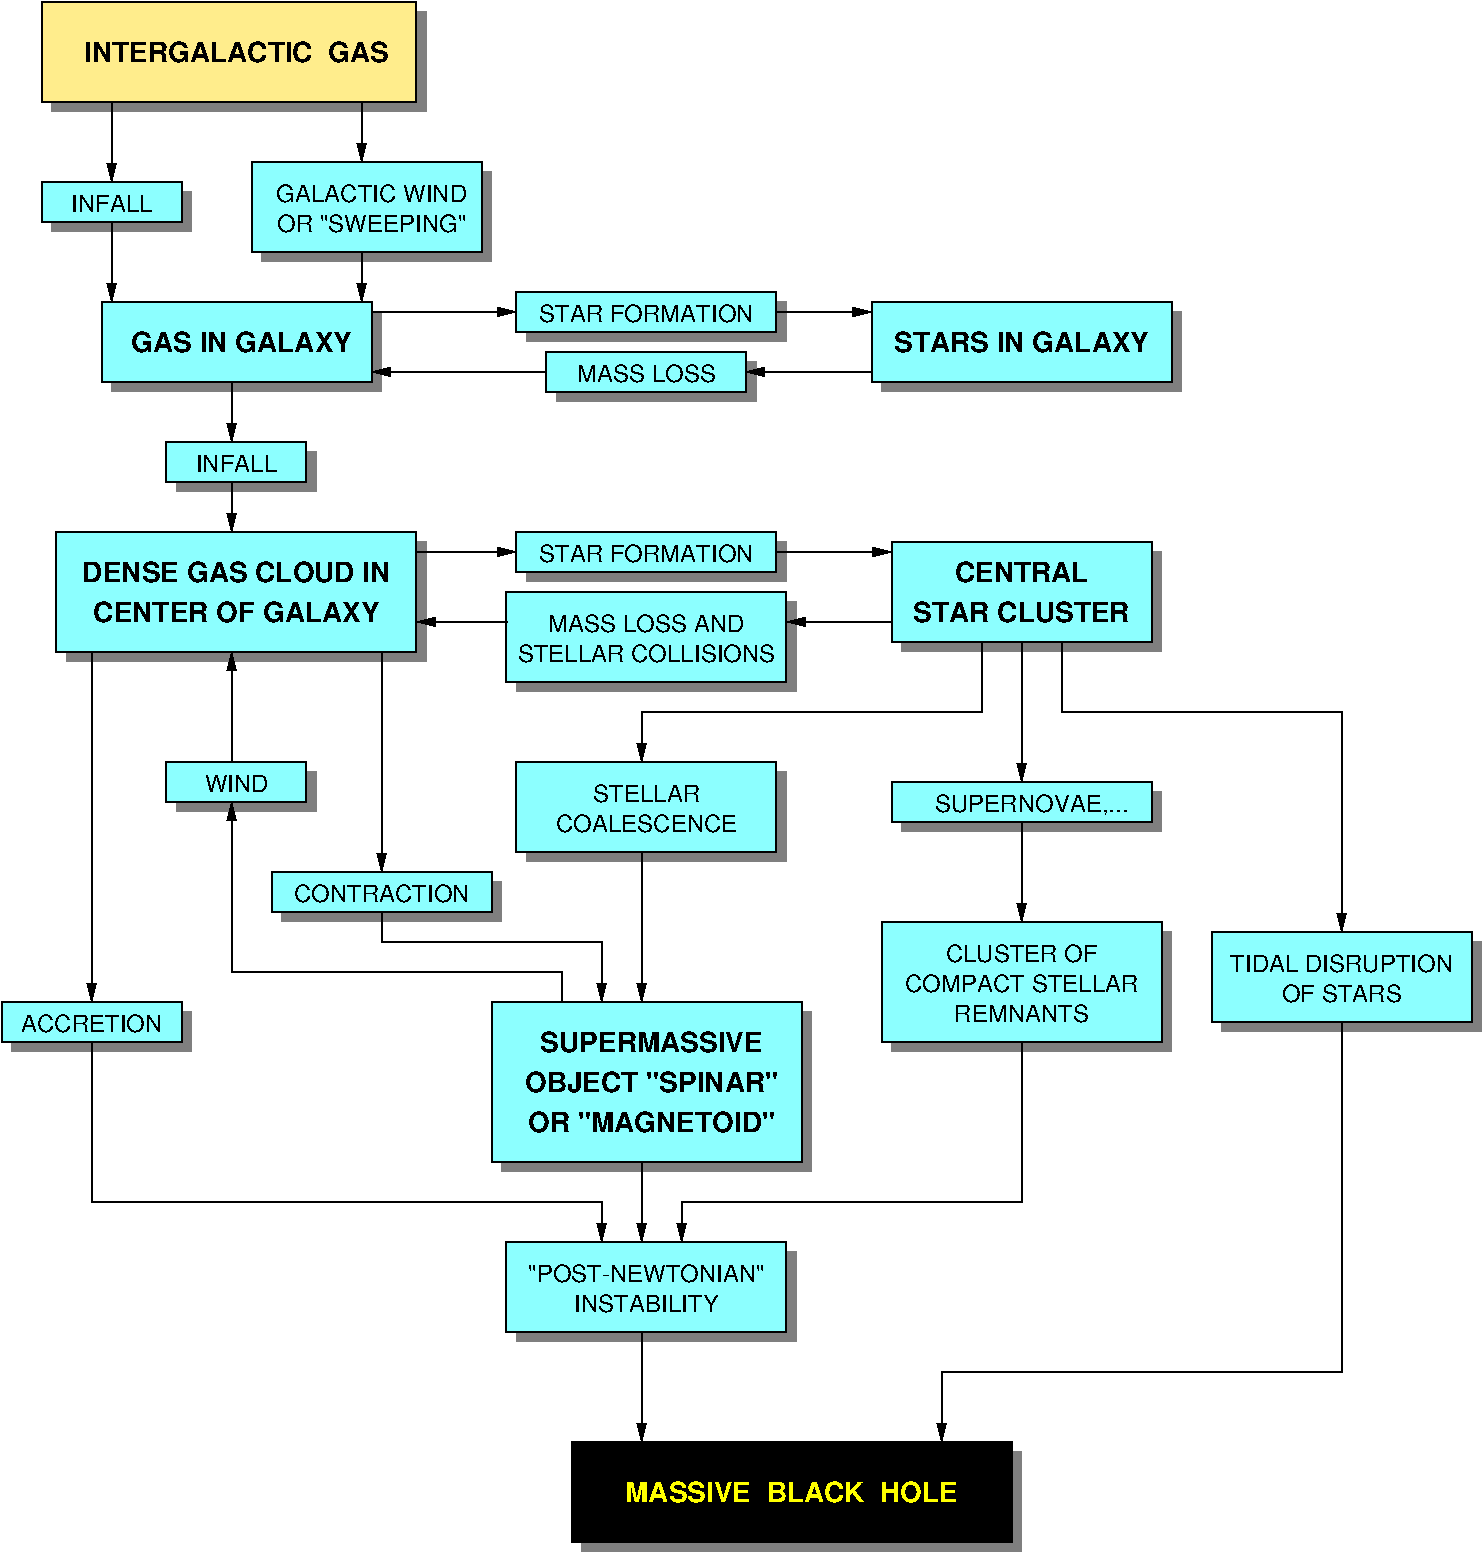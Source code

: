 #FIG 3.2
Landscape
Center
Inches
Letter  
100.00
Single
-2
1200 2
6 750 1500 1800 1800
2 2 0 1 0 3 105 0 31 0.000 0 0 -1 0 0 5
	 1800 1800 750 1800 750 1500 1800 1500 1800 1800
4 1 0 100 0 16 12 0.0000 4 135 645 1275 1725 INFALL\001
-6
6 2325 1350 4050 2025
6 2490 1515 3960 1875
4 1 0 100 0 16 12 0.0000 4 135 1470 3225 1650 GALACTIC WIND\001
4 1 0 100 0 16 12 0.0000 4 135 1440 3225 1875 OR "SWEEPING"\001
-6
2 2 0 1 0 3 105 0 31 0.000 0 0 -1 0 0 5
	 2325 1350 4050 1350 4050 2025 2325 2025 2325 1350
-6
6 2475 6675 4125 6975
2 2 0 1 0 3 105 0 31 0.000 0 0 -1 0 0 5
	 2475 6675 4125 6675 4125 6975 2475 6975 2475 6675
4 1 0 100 0 16 12 0.0000 4 135 1350 3300 6900 CONTRACTION\001
-6
6 6975 2400 9225 3000
2 2 0 1 0 3 105 0 31 0.000 0 0 -1 0 0 5
	 9225 3000 6975 3000 6975 2400 9225 2400 9225 3000
4 1 0 100 0 18 14 0.0000 4 165 1950 8100 2775 STARS IN GALAXY\001
-6
6 7125 4200 9075 4950
2 2 0 1 0 3 105 0 31 0.000 0 0 -1 0 0 5
	 7125 4200 9075 4200 9075 4950 7125 4950 7125 4200
4 1 0 100 0 18 14 0.0000 4 165 1020 8100 4500 CENTRAL\001
4 1 0 100 0 18 14 0.0000 4 165 1665 8100 4800 STAR CLUSTER\001
-6
6 7125 6000 9075 6300
2 2 0 1 0 3 105 0 31 0.000 0 0 -1 0 0 5
	 7125 6000 9075 6000 9075 6300 7125 6300 7125 6000
4 1 0 100 0 16 12 0.0000 4 165 1470 8175 6225 SUPERNOVAE,...\001
-6
6 7050 7050 9150 7950
6 7193 7215 9008 7800
4 1 0 100 0 16 12 0.0000 4 135 1035 8100 7800 REMNANTS\001
4 1 0 100 0 16 12 0.0000 4 135 1155 8100 7350 CLUSTER OF\001
4 1 0 100 0 16 12 0.0000 4 135 1815 8100 7575 COMPACT STELLAR\001
-6
2 2 0 1 0 3 105 0 31 0.000 0 0 -1 0 0 5
	 7050 7050 9150 7050 9150 7950 7050 7950 7050 7050
-6
6 4312 2325 6262 2625
2 2 0 1 0 3 105 0 31 0.000 0 0 -1 0 0 5
	 4312 2325 6262 2325 6262 2625 4312 2625 4312 2325
4 1 0 100 0 16 12 0.0000 4 135 1665 5287 2550 STAR FORMATION\001
-6
6 4537 2775 6037 3075
2 2 0 1 0 3 105 0 31 0.000 0 0 -1 0 0 5
	 4537 2775 6037 2775 6037 3075 4537 3075 4537 2775
4 1 0 100 0 16 12 0.0000 4 135 1095 5287 3000 MASS LOSS\001
-6
6 4312 4125 6262 4425
2 2 0 1 0 3 105 0 31 0.000 0 0 -1 0 0 5
	 4312 4125 6262 4125 6262 4425 4312 4425 4312 4125
4 1 0 100 0 16 12 0.0000 4 135 1665 5287 4350 STAR FORMATION\001
-6
6 4237 4575 6337 5250
6 4297 4740 6277 5100
4 1 0 100 0 16 12 0.0000 4 135 1560 5287 4875 MASS LOSS AND\001
4 1 0 100 0 16 12 0.0000 4 135 1980 5287 5100 STELLAR COLLISIONS\001
-6
2 2 0 1 0 3 105 0 31 0.000 0 0 -1 0 0 5
	 4237 4575 6337 4575 6337 5250 4237 5250 4237 4575
-6
6 4312 5850 6262 6525
6 4582 6015 5992 6375
4 1 0 100 0 16 12 0.0000 4 135 810 5287 6150 STELLAR\001
4 1 0 100 0 16 12 0.0000 4 135 1410 5287 6375 COALESCENCE\001
-6
2 2 0 1 0 3 105 0 31 0.000 0 0 -1 0 0 5
	 4312 5850 6262 5850 6262 6525 4312 6525 4312 5850
-6
6 4125 7650 6450 8850
6 4335 7860 6315 8625
4 1 0 100 0 18 14 0.0000 4 165 1755 5325 8025 SUPERMASSIVE\001
4 1 0 100 0 18 14 0.0000 4 165 1980 5325 8325 OBJECT "SPINAR"\001
4 1 0 100 0 18 14 0.0000 4 165 1950 5325 8625 OR "MAGNETOID"\001
-6
2 2 0 1 0 3 105 0 31 0.000 0 0 -1 0 0 5
	 4125 7650 6450 7650 6450 8850 4125 8850 4125 7650
-6
6 4237 9450 6337 10125
6 4342 9615 6232 9975
4 1 0 100 0 16 12 0.0000 4 135 1890 5287 9750 "POST-NEWTONIAN"\001
4 1 0 100 0 16 12 0.0000 4 135 1095 5287 9975 INSTABILITY\001
-6
2 2 0 1 0 3 105 0 31 0.000 0 0 -1 0 0 5
	 4237 9450 6337 9450 6337 10125 4237 10125 4237 9450
-6
6 1200 2400 3225 3000
2 2 0 1 0 3 105 0 31 0.000 0 0 -1 0 0 5
	 1200 2400 3225 2400 3225 3000 1200 3000 1200 2400
4 1 0 100 0 18 14 0.0000 4 165 1680 2250 2775 GAS IN GALAXY\001
-6
6 862 4125 3562 5025
2 2 0 1 0 3 105 0 31 0.000 0 0 -1 0 0 5
	 3562 5025 862 5025 862 4125 3562 4125 3562 5025
4 1 0 100 0 18 14 0.0000 4 165 2415 2212 4500 DENSE GAS CLOUD IN\001
4 1 0 100 0 18 14 0.0000 4 165 2190 2212 4800 CENTER OF GALAXY\001
-6
6 1687 3450 2737 3750
2 2 0 1 0 3 105 0 31 0.000 0 0 -1 0 0 5
	 2737 3750 1687 3750 1687 3450 2737 3450 2737 3750
4 1 0 100 0 16 12 0.0000 4 135 645 2212 3675 INFALL\001
-6
6 1687 5850 2737 6150
2 2 0 1 0 3 105 0 31 0.000 0 0 -1 0 0 5
	 2737 6150 1687 6150 1687 5850 2737 5850 2737 6150
4 1 0 100 0 16 12 0.0000 4 135 480 2212 6075 WIND\001
-6
6 450 7650 1800 7950
2 2 0 1 0 3 105 0 31 0.000 0 0 -1 0 0 5
	 450 7650 1800 7650 1800 7950 450 7950 450 7650
4 1 0 100 0 16 12 0.0000 4 135 1080 1125 7875 ACCRETION\001
-6
6 9525 7125 11475 7800
6 9660 7290 11340 7650
4 1 0 100 0 16 12 0.0000 4 135 1680 10500 7425 TIDAL DISRUPTION\001
4 1 0 100 0 16 12 0.0000 4 135 930 10500 7650 OF STARS\001
-6
2 2 0 1 0 3 105 0 31 0.000 0 0 -1 0 0 5
	 9525 7125 11475 7125 11475 7800 9525 7800 9525 7125
-6
6 750 150 3600 900
2 2 0 1 0 31 105 0 31 0.000 0 0 -1 0 0 5
	 750 150 3562 150 3562 900 750 900 750 150
4 1 0 100 0 18 14 0.0000 4 165 2325 2212 600 INTERGALACTIC  GAS\001
-6
6 525 225 11550 11775
2 2 0 0 0 7 120 0 10 0.000 0 0 -1 0 0 5
	 825 225 3637 225 3637 975 825 975 825 225
2 2 0 0 0 7 120 0 10 0.000 0 0 -1 0 0 5
	 1875 1875 825 1875 825 1575 1875 1575 1875 1875
2 2 0 0 0 7 120 0 10 0.000 0 0 -1 0 0 5
	 2400 1425 4125 1425 4125 2100 2400 2100 2400 1425
2 2 0 0 0 7 120 0 10 0.000 0 0 -1 0 0 5
	 1275 2475 3300 2475 3300 3075 1275 3075 1275 2475
2 2 0 0 0 7 120 0 10 0.000 0 0 -1 0 0 5
	 4387 2400 6337 2400 6337 2700 4387 2700 4387 2400
2 2 0 0 0 7 120 0 10 0.000 0 0 -1 0 0 5
	 4612 2850 6112 2850 6112 3150 4612 3150 4612 2850
2 2 0 0 0 7 120 0 10 0.000 0 0 -1 0 0 5
	 2812 3825 1762 3825 1762 3525 2812 3525 2812 3825
2 2 0 0 0 7 120 0 10 0.000 0 0 -1 0 0 5
	 3637 5100 937 5100 937 4200 3637 4200 3637 5100
2 2 0 0 0 7 120 0 10 0.000 0 0 -1 0 0 5
	 4387 4200 6337 4200 6337 4500 4387 4500 4387 4200
2 2 0 0 0 7 120 0 10 0.000 0 0 -1 0 0 5
	 7200 4275 9150 4275 9150 5025 7200 5025 7200 4275
2 2 0 0 0 7 120 0 10 0.000 0 0 -1 0 0 5
	 4312 4650 6412 4650 6412 5325 4312 5325 4312 4650
2 2 0 0 0 7 120 0 10 0.000 0 0 -1 0 0 5
	 4387 5925 6337 5925 6337 6600 4387 6600 4387 5925
2 2 0 0 0 7 120 0 10 0.000 0 0 -1 0 0 5
	 7200 6075 9150 6075 9150 6375 7200 6375 7200 6075
2 2 0 0 0 7 120 0 10 0.000 0 0 -1 0 0 5
	 7125 7125 9225 7125 9225 8025 7125 8025 7125 7125
2 2 0 0 0 7 120 0 10 0.000 0 0 -1 0 0 5
	 9300 3075 7050 3075 7050 2475 9300 2475 9300 3075
2 2 0 0 0 7 120 0 10 0.000 0 0 -1 0 0 5
	 9600 7200 11550 7200 11550 7875 9600 7875 9600 7200
2 2 0 0 0 7 120 0 10 0.000 0 0 -1 0 0 5
	 4200 7725 6525 7725 6525 8925 4200 8925 4200 7725
2 2 0 0 0 7 120 0 10 0.000 0 0 -1 0 0 5
	 2550 6750 4200 6750 4200 7050 2550 7050 2550 6750
2 2 0 0 0 7 120 0 10 0.000 0 0 -1 0 0 5
	 2812 6225 1762 6225 1762 5925 2812 5925 2812 6225
2 2 0 0 0 7 120 0 10 0.000 0 0 -1 0 0 5
	 525 7725 1875 7725 1875 8025 525 8025 525 7725
2 2 0 0 0 7 120 0 10 0.000 0 0 -1 0 0 5
	 8100 11025 4800 11025 4800 11775 8100 11775 8100 11025
2 2 0 0 0 7 120 0 10 0.000 0 0 -1 0 0 5
	 4312 9525 6412 9525 6412 10200 4312 10200 4312 9525
-6
2 1 0 1 0 7 105 0 -1 0.000 1 1 -1 1 0 2
	1 1 1.00 60.00 120.00
	 1275 900 1275 1500
2 1 0 1 0 7 105 0 -1 0.000 1 1 -1 1 0 2
	1 1 1.00 60.00 120.00
	 3150 900 3150 1350
2 1 0 1 0 7 105 0 -1 0.000 1 1 -1 1 0 2
	1 1 1.00 60.00 120.00
	 3150 2025 3150 2400
2 1 0 1 0 7 105 0 -1 0.000 1 1 -1 1 0 2
	1 1 1.00 60.00 120.00
	 1275 1800 1275 2400
2 1 0 1 0 7 105 0 -1 0.000 1 1 -1 1 0 2
	1 1 1.00 60.00 120.00
	 3225 2475 4312 2475
2 1 0 1 0 7 105 0 -1 0.000 1 1 -1 1 0 2
	1 1 1.00 60.00 120.00
	 6264 2475 6975 2475
2 1 0 1 0 7 105 0 -1 0.000 1 1 -1 1 0 2
	1 1 1.00 60.00 120.00
	 6975 2925 6035 2925
2 1 0 1 0 7 105 0 -1 0.000 1 1 -1 0 1 2
	1 1 1.00 60.00 120.00
	 3225 2925 4531 2925
2 1 0 1 0 7 105 0 -1 0.000 1 1 -1 1 0 2
	1 1 1.00 60.00 120.00
	 2175 3000 2175 3450
2 1 0 1 0 7 105 0 -1 0.000 1 1 -1 1 0 2
	1 1 1.00 60.00 120.00
	 2175 3750 2175 4125
2 1 0 1 0 7 105 0 -1 0.000 1 1 -1 1 0 2
	1 1 1.00 60.00 120.00
	 3562 4275 4312 4275
2 1 0 1 0 7 105 0 -1 0.000 1 1 -1 1 0 2
	1 1 1.00 60.00 120.00
	 6268 4275 7125 4275
2 1 0 1 0 7 105 0 -1 0.000 1 1 -1 1 0 2
	1 1 1.00 60.00 120.00
	 7125 4800 6342 4800
2 1 0 1 0 7 105 0 -1 0.000 1 1 -1 1 0 2
	1 1 1.00 60.00 120.00
	 4238 4800 3562 4800
2 1 0 1 0 7 105 0 -1 0.000 1 1 -1 1 0 2
	1 1 1.00 60.00 120.00
	 2175 5850 2175 5025
2 1 0 1 0 7 105 0 -1 0.000 1 1 -1 0 1 2
	1 1 1.00 60.00 120.00
	 1125 7650 1125 5025
2 1 0 1 0 7 105 0 -1 0.000 1 1 -1 1 0 2
	1 1 1.00 60.00 120.00
	 3300 5025 3300 6675
2 1 0 1 0 7 105 0 -1 0.000 1 1 -1 1 0 2
	1 1 1.00 60.00 120.00
	 8100 4950 8100 6000
2 1 0 1 0 7 105 0 -1 0.000 1 1 -1 1 0 2
	1 1 1.00 60.00 120.00
	 8100 6300 8100 7050
2 1 0 1 0 7 105 0 -1 0.000 1 1 -1 1 0 4
	1 1 1.00 60.00 120.00
	 7800 4950 7800 5475 5250 5475 5250 5850
2 1 0 1 0 7 105 0 -1 0.000 1 1 -1 1 0 4
	1 1 1.00 60.00 120.00
	 8400 4950 8400 5475 10500 5475 10500 7125
2 1 0 1 0 7 105 0 -1 0.000 1 1 -1 1 0 2
	1 1 1.00 60.00 120.00
	 5250 6525 5250 7650
2 1 0 1 0 7 105 0 -1 0.000 1 1 -1 1 0 4
	1 1 1.00 60.00 120.00
	 3300 6975 3300 7200 4950 7200 4950 7650
2 1 0 1 0 7 105 0 -1 0.000 1 1 -1 1 0 4
	1 1 1.00 60.00 120.00
	 4650 7650 4650 7425 2175 7425 2175 6150
2 1 0 1 0 7 105 0 -1 0.000 1 1 -1 1 0 4
	1 1 1.00 60.00 120.00
	 1125 7950 1125 9150 4950 9150 4950 9450
2 1 0 1 0 7 105 0 -1 0.000 1 1 -1 1 0 2
	1 1 1.00 60.00 120.00
	 5250 8850 5250 9450
2 1 0 1 0 7 105 0 -1 0.000 1 1 -1 1 0 4
	1 1 1.00 60.00 120.00
	 8100 7950 8100 9150 5550 9150 5550 9450
2 1 0 1 0 7 105 0 -1 0.000 1 1 -1 1 0 2
	1 1 1.00 60.00 120.00
	 5250 10125 5250 10950
2 1 0 1 0 7 105 0 -1 0.000 1 1 -1 1 0 4
	1 1 1.00 60.00 120.00
	 10500 7800 10500 10425 7500 10425 7500 10950
2 2 0 1 0 0 105 0 20 0.000 0 0 -1 0 0 5
	 8025 10950 4725 10950 4725 11700 8025 11700 8025 10950
4 1 6 100 0 18 14 0.0000 4 165 2550 6375 11400 MASSIVE  BLACK  HOLE\001
